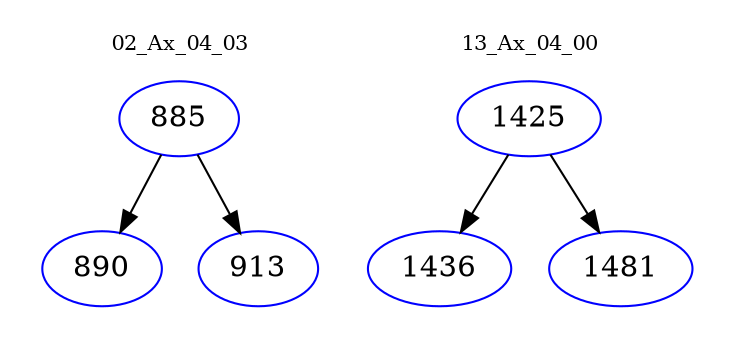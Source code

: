 digraph{
subgraph cluster_0 {
color = white
label = "02_Ax_04_03";
fontsize=10;
T0_885 [label="885", color="blue"]
T0_885 -> T0_890 [color="black"]
T0_890 [label="890", color="blue"]
T0_885 -> T0_913 [color="black"]
T0_913 [label="913", color="blue"]
}
subgraph cluster_1 {
color = white
label = "13_Ax_04_00";
fontsize=10;
T1_1425 [label="1425", color="blue"]
T1_1425 -> T1_1436 [color="black"]
T1_1436 [label="1436", color="blue"]
T1_1425 -> T1_1481 [color="black"]
T1_1481 [label="1481", color="blue"]
}
}
